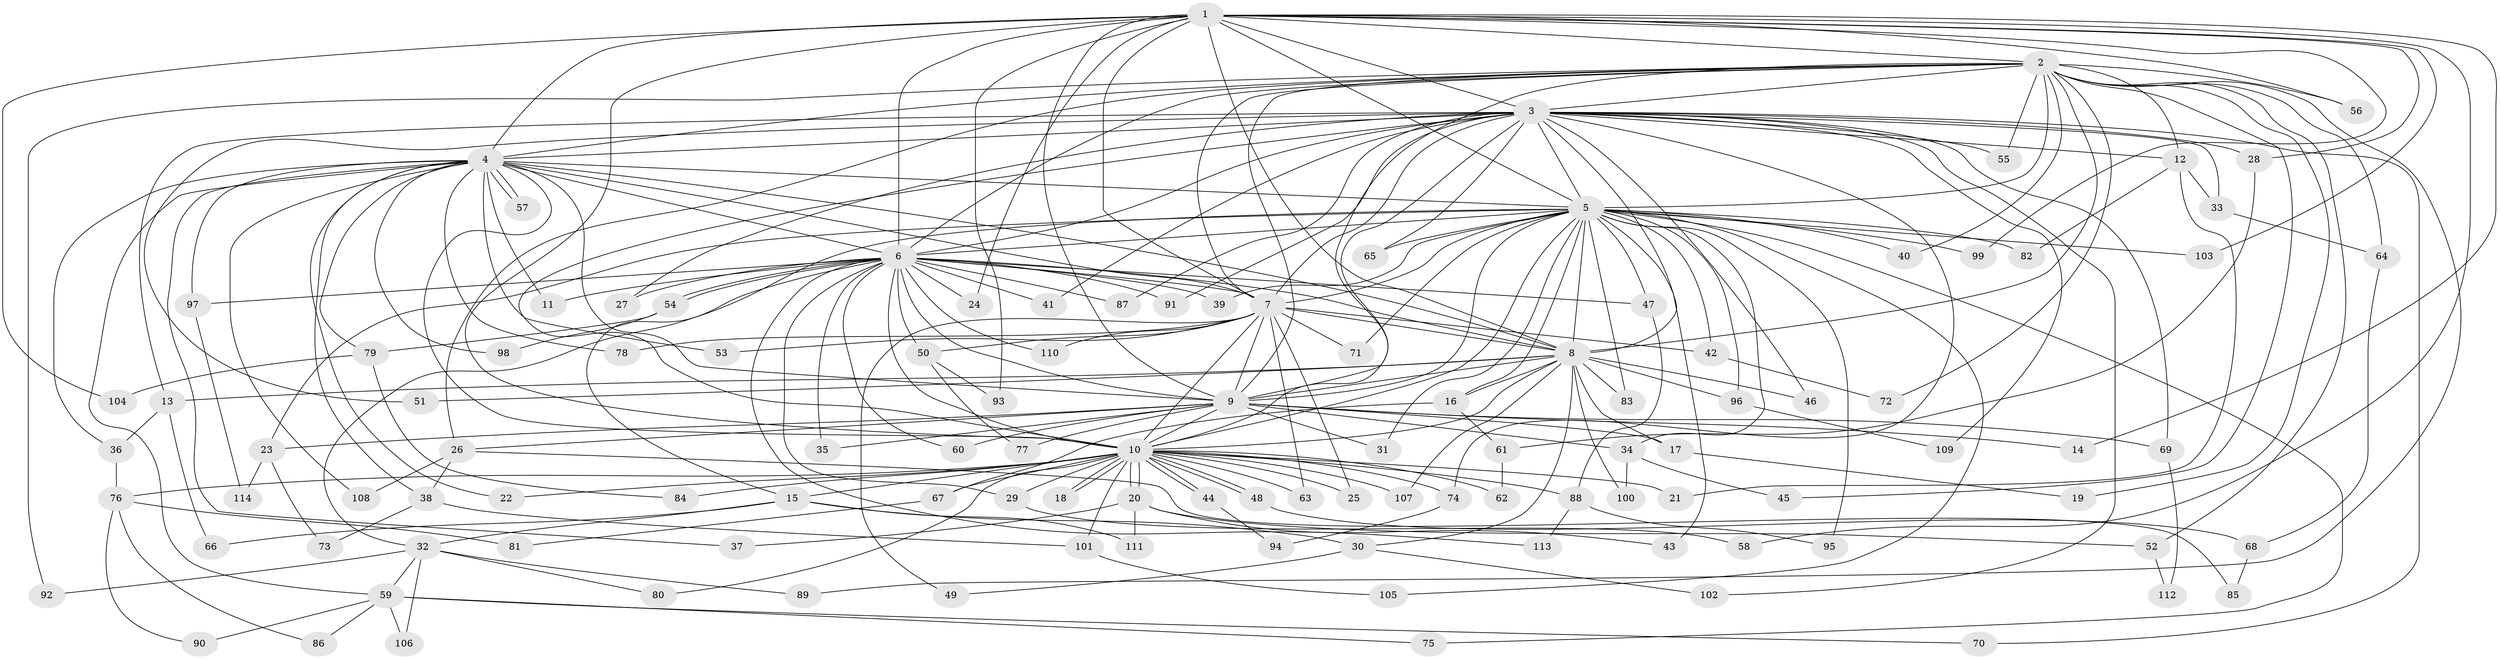 // coarse degree distribution, {16: 0.01098901098901099, 21: 0.01098901098901099, 25: 0.02197802197802198, 23: 0.01098901098901099, 28: 0.01098901098901099, 17: 0.01098901098901099, 19: 0.02197802197802198, 31: 0.01098901098901099, 2: 0.5714285714285714, 4: 0.0989010989010989, 6: 0.02197802197802198, 5: 0.03296703296703297, 3: 0.14285714285714285, 7: 0.02197802197802198}
// Generated by graph-tools (version 1.1) at 2025/41/03/06/25 10:41:43]
// undirected, 114 vertices, 253 edges
graph export_dot {
graph [start="1"]
  node [color=gray90,style=filled];
  1;
  2;
  3;
  4;
  5;
  6;
  7;
  8;
  9;
  10;
  11;
  12;
  13;
  14;
  15;
  16;
  17;
  18;
  19;
  20;
  21;
  22;
  23;
  24;
  25;
  26;
  27;
  28;
  29;
  30;
  31;
  32;
  33;
  34;
  35;
  36;
  37;
  38;
  39;
  40;
  41;
  42;
  43;
  44;
  45;
  46;
  47;
  48;
  49;
  50;
  51;
  52;
  53;
  54;
  55;
  56;
  57;
  58;
  59;
  60;
  61;
  62;
  63;
  64;
  65;
  66;
  67;
  68;
  69;
  70;
  71;
  72;
  73;
  74;
  75;
  76;
  77;
  78;
  79;
  80;
  81;
  82;
  83;
  84;
  85;
  86;
  87;
  88;
  89;
  90;
  91;
  92;
  93;
  94;
  95;
  96;
  97;
  98;
  99;
  100;
  101;
  102;
  103;
  104;
  105;
  106;
  107;
  108;
  109;
  110;
  111;
  112;
  113;
  114;
  1 -- 2;
  1 -- 3;
  1 -- 4;
  1 -- 5;
  1 -- 6;
  1 -- 7;
  1 -- 8;
  1 -- 9;
  1 -- 10;
  1 -- 14;
  1 -- 24;
  1 -- 28;
  1 -- 56;
  1 -- 58;
  1 -- 93;
  1 -- 99;
  1 -- 103;
  1 -- 104;
  2 -- 3;
  2 -- 4;
  2 -- 5;
  2 -- 6;
  2 -- 7;
  2 -- 8;
  2 -- 9;
  2 -- 10;
  2 -- 12;
  2 -- 19;
  2 -- 26;
  2 -- 40;
  2 -- 45;
  2 -- 52;
  2 -- 55;
  2 -- 56;
  2 -- 64;
  2 -- 72;
  2 -- 89;
  2 -- 92;
  3 -- 4;
  3 -- 5;
  3 -- 6;
  3 -- 7;
  3 -- 8;
  3 -- 9;
  3 -- 10;
  3 -- 12;
  3 -- 13;
  3 -- 27;
  3 -- 28;
  3 -- 33;
  3 -- 41;
  3 -- 46;
  3 -- 51;
  3 -- 55;
  3 -- 65;
  3 -- 69;
  3 -- 70;
  3 -- 74;
  3 -- 87;
  3 -- 91;
  3 -- 102;
  3 -- 109;
  4 -- 5;
  4 -- 6;
  4 -- 7;
  4 -- 8;
  4 -- 9;
  4 -- 10;
  4 -- 11;
  4 -- 22;
  4 -- 36;
  4 -- 37;
  4 -- 38;
  4 -- 53;
  4 -- 57;
  4 -- 57;
  4 -- 59;
  4 -- 78;
  4 -- 79;
  4 -- 97;
  4 -- 98;
  4 -- 108;
  5 -- 6;
  5 -- 7;
  5 -- 8;
  5 -- 9;
  5 -- 10;
  5 -- 15;
  5 -- 16;
  5 -- 23;
  5 -- 31;
  5 -- 34;
  5 -- 39;
  5 -- 40;
  5 -- 42;
  5 -- 43;
  5 -- 47;
  5 -- 65;
  5 -- 71;
  5 -- 75;
  5 -- 82;
  5 -- 83;
  5 -- 95;
  5 -- 96;
  5 -- 99;
  5 -- 103;
  5 -- 105;
  6 -- 7;
  6 -- 8;
  6 -- 9;
  6 -- 10;
  6 -- 11;
  6 -- 24;
  6 -- 27;
  6 -- 29;
  6 -- 32;
  6 -- 35;
  6 -- 39;
  6 -- 41;
  6 -- 47;
  6 -- 50;
  6 -- 54;
  6 -- 54;
  6 -- 60;
  6 -- 87;
  6 -- 91;
  6 -- 97;
  6 -- 110;
  6 -- 113;
  7 -- 8;
  7 -- 9;
  7 -- 10;
  7 -- 25;
  7 -- 42;
  7 -- 49;
  7 -- 50;
  7 -- 53;
  7 -- 63;
  7 -- 71;
  7 -- 78;
  7 -- 110;
  8 -- 9;
  8 -- 10;
  8 -- 13;
  8 -- 16;
  8 -- 17;
  8 -- 30;
  8 -- 46;
  8 -- 51;
  8 -- 83;
  8 -- 96;
  8 -- 100;
  8 -- 107;
  9 -- 10;
  9 -- 14;
  9 -- 17;
  9 -- 23;
  9 -- 26;
  9 -- 31;
  9 -- 34;
  9 -- 35;
  9 -- 60;
  9 -- 69;
  9 -- 77;
  10 -- 15;
  10 -- 18;
  10 -- 18;
  10 -- 20;
  10 -- 20;
  10 -- 21;
  10 -- 22;
  10 -- 25;
  10 -- 29;
  10 -- 44;
  10 -- 44;
  10 -- 48;
  10 -- 48;
  10 -- 62;
  10 -- 63;
  10 -- 67;
  10 -- 74;
  10 -- 76;
  10 -- 80;
  10 -- 84;
  10 -- 88;
  10 -- 101;
  10 -- 107;
  12 -- 21;
  12 -- 33;
  12 -- 82;
  13 -- 36;
  13 -- 66;
  15 -- 30;
  15 -- 32;
  15 -- 66;
  15 -- 111;
  16 -- 61;
  16 -- 67;
  17 -- 19;
  20 -- 37;
  20 -- 43;
  20 -- 52;
  20 -- 111;
  23 -- 73;
  23 -- 114;
  26 -- 38;
  26 -- 85;
  26 -- 108;
  28 -- 61;
  29 -- 58;
  30 -- 49;
  30 -- 102;
  32 -- 59;
  32 -- 80;
  32 -- 89;
  32 -- 92;
  32 -- 106;
  33 -- 64;
  34 -- 45;
  34 -- 100;
  36 -- 76;
  38 -- 73;
  38 -- 101;
  42 -- 72;
  44 -- 94;
  47 -- 88;
  48 -- 68;
  50 -- 77;
  50 -- 93;
  52 -- 112;
  54 -- 79;
  54 -- 98;
  59 -- 70;
  59 -- 75;
  59 -- 86;
  59 -- 90;
  59 -- 106;
  61 -- 62;
  64 -- 68;
  67 -- 81;
  68 -- 85;
  69 -- 112;
  74 -- 94;
  76 -- 81;
  76 -- 86;
  76 -- 90;
  79 -- 84;
  79 -- 104;
  88 -- 95;
  88 -- 113;
  96 -- 109;
  97 -- 114;
  101 -- 105;
}
